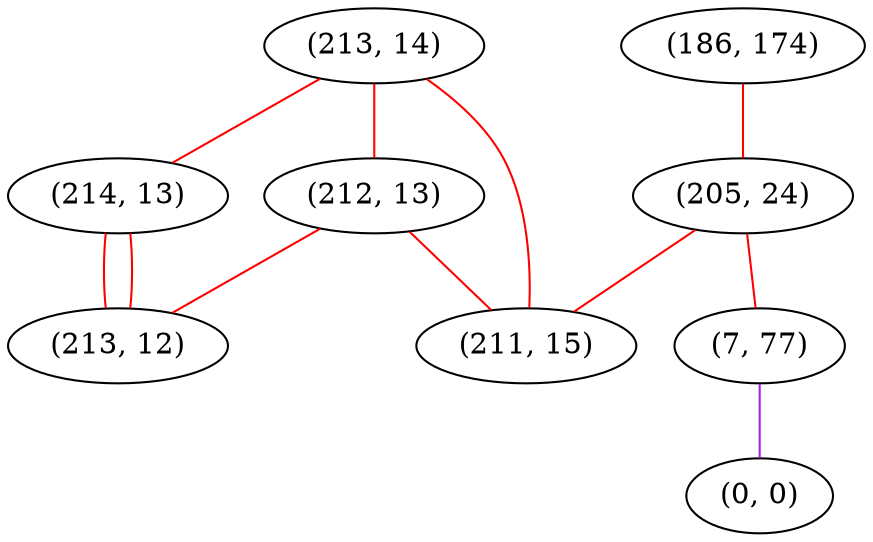 graph "" {
"(213, 14)";
"(212, 13)";
"(186, 174)";
"(214, 13)";
"(205, 24)";
"(7, 77)";
"(211, 15)";
"(0, 0)";
"(213, 12)";
"(213, 14)" -- "(212, 13)"  [color=red, key=0, weight=1];
"(213, 14)" -- "(211, 15)"  [color=red, key=0, weight=1];
"(213, 14)" -- "(214, 13)"  [color=red, key=0, weight=1];
"(212, 13)" -- "(211, 15)"  [color=red, key=0, weight=1];
"(212, 13)" -- "(213, 12)"  [color=red, key=0, weight=1];
"(186, 174)" -- "(205, 24)"  [color=red, key=0, weight=1];
"(214, 13)" -- "(213, 12)"  [color=red, key=0, weight=1];
"(214, 13)" -- "(213, 12)"  [color=red, key=1, weight=1];
"(205, 24)" -- "(211, 15)"  [color=red, key=0, weight=1];
"(205, 24)" -- "(7, 77)"  [color=red, key=0, weight=1];
"(7, 77)" -- "(0, 0)"  [color=purple, key=0, weight=4];
}
